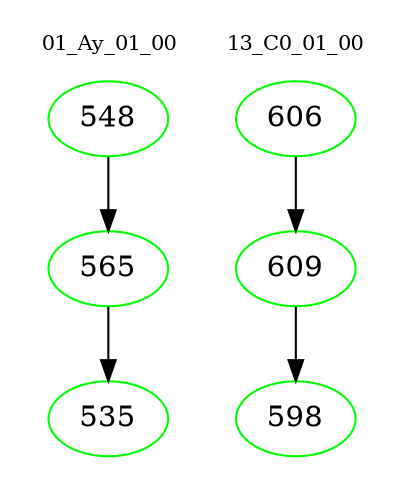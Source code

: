 digraph{
subgraph cluster_0 {
color = white
label = "01_Ay_01_00";
fontsize=10;
T0_548 [label="548", color="green"]
T0_548 -> T0_565 [color="black"]
T0_565 [label="565", color="green"]
T0_565 -> T0_535 [color="black"]
T0_535 [label="535", color="green"]
}
subgraph cluster_1 {
color = white
label = "13_C0_01_00";
fontsize=10;
T1_606 [label="606", color="green"]
T1_606 -> T1_609 [color="black"]
T1_609 [label="609", color="green"]
T1_609 -> T1_598 [color="black"]
T1_598 [label="598", color="green"]
}
}
